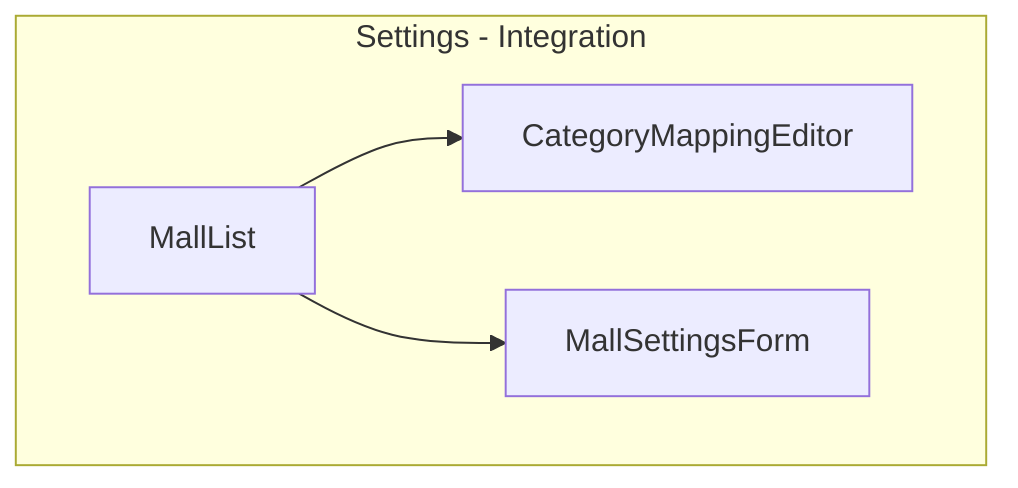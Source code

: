 flowchart TB
  subgraph Page[Settings - Integration]
    ML[MallList]
    CME[CategoryMappingEditor]
    MSF[MallSettingsForm]
  end
  ML --> CME
  ML --> MSF